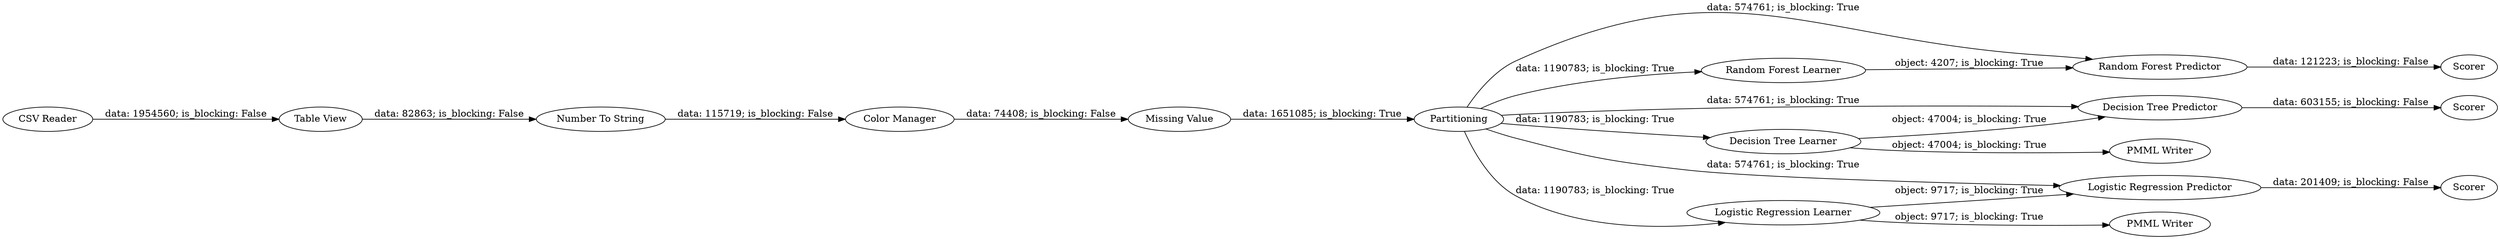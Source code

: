 digraph {
	"-6680070010192290567_17" [label=Scorer]
	"-6680070010192290567_2" [label="CSV Reader"]
	"-6680070010192290567_7" [label=Partitioning]
	"-6680070010192290567_14" [label=Scorer]
	"-6680070010192290567_3" [label="Table View"]
	"-6680070010192290567_9" [label="Decision Tree Predictor"]
	"-6680070010192290567_16" [label="Random Forest Predictor"]
	"-6680070010192290567_5" [label="Color Manager"]
	"-6680070010192290567_12" [label="Logistic Regression Learner"]
	"-6680070010192290567_11" [label="PMML Writer"]
	"-6680070010192290567_13" [label="Logistic Regression Predictor"]
	"-6680070010192290567_15" [label="Random Forest Learner"]
	"-6680070010192290567_18" [label="PMML Writer"]
	"-6680070010192290567_4" [label="Number To String"]
	"-6680070010192290567_8" [label="Decision Tree Learner"]
	"-6680070010192290567_10" [label=Scorer]
	"-6680070010192290567_6" [label="Missing Value"]
	"-6680070010192290567_7" -> "-6680070010192290567_16" [label="data: 574761; is_blocking: True"]
	"-6680070010192290567_5" -> "-6680070010192290567_6" [label="data: 74408; is_blocking: False"]
	"-6680070010192290567_12" -> "-6680070010192290567_13" [label="object: 9717; is_blocking: True"]
	"-6680070010192290567_12" -> "-6680070010192290567_18" [label="object: 9717; is_blocking: True"]
	"-6680070010192290567_6" -> "-6680070010192290567_7" [label="data: 1651085; is_blocking: True"]
	"-6680070010192290567_7" -> "-6680070010192290567_8" [label="data: 1190783; is_blocking: True"]
	"-6680070010192290567_2" -> "-6680070010192290567_3" [label="data: 1954560; is_blocking: False"]
	"-6680070010192290567_7" -> "-6680070010192290567_12" [label="data: 1190783; is_blocking: True"]
	"-6680070010192290567_7" -> "-6680070010192290567_13" [label="data: 574761; is_blocking: True"]
	"-6680070010192290567_13" -> "-6680070010192290567_14" [label="data: 201409; is_blocking: False"]
	"-6680070010192290567_4" -> "-6680070010192290567_5" [label="data: 115719; is_blocking: False"]
	"-6680070010192290567_8" -> "-6680070010192290567_9" [label="object: 47004; is_blocking: True"]
	"-6680070010192290567_3" -> "-6680070010192290567_4" [label="data: 82863; is_blocking: False"]
	"-6680070010192290567_8" -> "-6680070010192290567_11" [label="object: 47004; is_blocking: True"]
	"-6680070010192290567_9" -> "-6680070010192290567_10" [label="data: 603155; is_blocking: False"]
	"-6680070010192290567_7" -> "-6680070010192290567_9" [label="data: 574761; is_blocking: True"]
	"-6680070010192290567_7" -> "-6680070010192290567_15" [label="data: 1190783; is_blocking: True"]
	"-6680070010192290567_16" -> "-6680070010192290567_17" [label="data: 121223; is_blocking: False"]
	"-6680070010192290567_15" -> "-6680070010192290567_16" [label="object: 4207; is_blocking: True"]
	rankdir=LR
}
